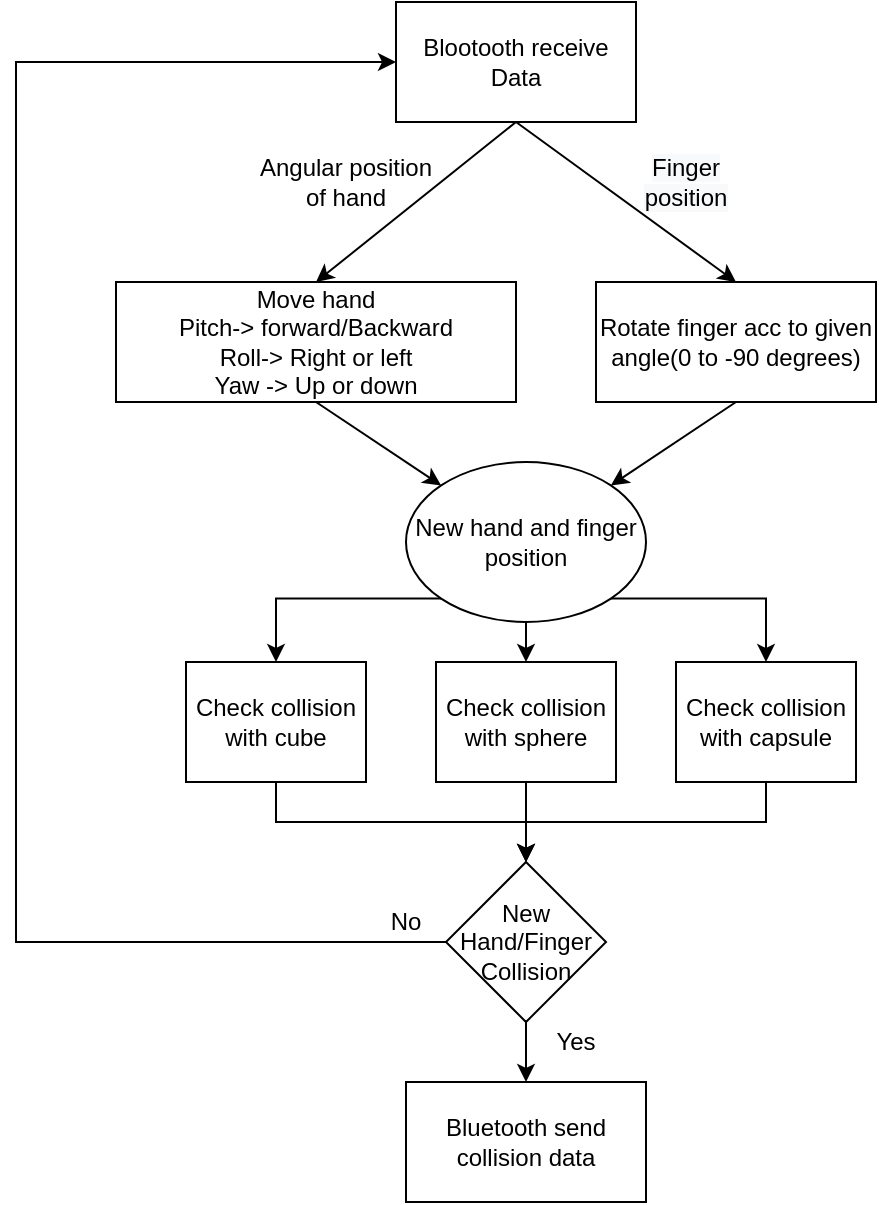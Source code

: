 <mxfile version="14.4.5" type="device" pages="2"><diagram id="uCktvgikKHHd7o83SUEk" name="Page-1"><mxGraphModel dx="868" dy="412" grid="1" gridSize="10" guides="1" tooltips="1" connect="1" arrows="1" fold="1" page="1" pageScale="1" pageWidth="850" pageHeight="1100" math="0" shadow="0"><root><mxCell id="0"/><mxCell id="1" parent="0"/><mxCell id="NfKzmnlS7463or_cI3T0-2" value="Blootooth receive Data" style="rounded=0;whiteSpace=wrap;html=1;" vertex="1" parent="1"><mxGeometry x="300" y="380" width="120" height="60" as="geometry"/></mxCell><mxCell id="NfKzmnlS7463or_cI3T0-5" value="Move hand &lt;br&gt;Pitch-&amp;gt; forward/Backward&lt;br&gt;Roll-&amp;gt; Right or left&lt;br&gt;Yaw -&amp;gt; Up or down" style="rounded=0;whiteSpace=wrap;html=1;" vertex="1" parent="1"><mxGeometry x="160" y="520" width="200" height="60" as="geometry"/></mxCell><mxCell id="NfKzmnlS7463or_cI3T0-6" value="Rotate finger acc to given angle(0 to -90 degrees)" style="rounded=0;whiteSpace=wrap;html=1;" vertex="1" parent="1"><mxGeometry x="400" y="520" width="140" height="60" as="geometry"/></mxCell><mxCell id="NfKzmnlS7463or_cI3T0-28" style="edgeStyle=orthogonalEdgeStyle;rounded=0;orthogonalLoop=1;jettySize=auto;html=1;exitX=0.5;exitY=1;exitDx=0;exitDy=0;" edge="1" parent="1" source="NfKzmnlS7463or_cI3T0-7" target="NfKzmnlS7463or_cI3T0-14"><mxGeometry relative="1" as="geometry"/></mxCell><mxCell id="NfKzmnlS7463or_cI3T0-7" value="Check collision with cube" style="rounded=0;whiteSpace=wrap;html=1;" vertex="1" parent="1"><mxGeometry x="195" y="710" width="90" height="60" as="geometry"/></mxCell><mxCell id="NfKzmnlS7463or_cI3T0-29" style="edgeStyle=orthogonalEdgeStyle;rounded=0;orthogonalLoop=1;jettySize=auto;html=1;exitX=0.5;exitY=1;exitDx=0;exitDy=0;entryX=0.5;entryY=0;entryDx=0;entryDy=0;" edge="1" parent="1" source="NfKzmnlS7463or_cI3T0-9" target="NfKzmnlS7463or_cI3T0-14"><mxGeometry relative="1" as="geometry"/></mxCell><mxCell id="NfKzmnlS7463or_cI3T0-9" value="Check collision with sphere" style="rounded=0;whiteSpace=wrap;html=1;" vertex="1" parent="1"><mxGeometry x="320" y="710" width="90" height="60" as="geometry"/></mxCell><mxCell id="NfKzmnlS7463or_cI3T0-30" style="edgeStyle=orthogonalEdgeStyle;rounded=0;orthogonalLoop=1;jettySize=auto;html=1;exitX=0.5;exitY=1;exitDx=0;exitDy=0;entryX=0.5;entryY=0;entryDx=0;entryDy=0;" edge="1" parent="1" source="NfKzmnlS7463or_cI3T0-10" target="NfKzmnlS7463or_cI3T0-14"><mxGeometry relative="1" as="geometry"><mxPoint x="360" y="810" as="targetPoint"/></mxGeometry></mxCell><mxCell id="NfKzmnlS7463or_cI3T0-10" value="Check collision with capsule" style="rounded=0;whiteSpace=wrap;html=1;" vertex="1" parent="1"><mxGeometry x="440" y="710" width="90" height="60" as="geometry"/></mxCell><mxCell id="NfKzmnlS7463or_cI3T0-24" style="edgeStyle=orthogonalEdgeStyle;rounded=0;orthogonalLoop=1;jettySize=auto;html=1;exitX=0;exitY=1;exitDx=0;exitDy=0;entryX=0.5;entryY=0;entryDx=0;entryDy=0;" edge="1" parent="1" source="NfKzmnlS7463or_cI3T0-11" target="NfKzmnlS7463or_cI3T0-7"><mxGeometry relative="1" as="geometry"/></mxCell><mxCell id="NfKzmnlS7463or_cI3T0-25" style="edgeStyle=orthogonalEdgeStyle;rounded=0;orthogonalLoop=1;jettySize=auto;html=1;exitX=0.5;exitY=1;exitDx=0;exitDy=0;entryX=0.5;entryY=0;entryDx=0;entryDy=0;" edge="1" parent="1" source="NfKzmnlS7463or_cI3T0-11" target="NfKzmnlS7463or_cI3T0-9"><mxGeometry relative="1" as="geometry"/></mxCell><mxCell id="NfKzmnlS7463or_cI3T0-26" style="edgeStyle=orthogonalEdgeStyle;rounded=0;orthogonalLoop=1;jettySize=auto;html=1;exitX=1;exitY=1;exitDx=0;exitDy=0;entryX=0.5;entryY=0;entryDx=0;entryDy=0;" edge="1" parent="1" source="NfKzmnlS7463or_cI3T0-11" target="NfKzmnlS7463or_cI3T0-10"><mxGeometry relative="1" as="geometry"/></mxCell><mxCell id="NfKzmnlS7463or_cI3T0-11" value="New hand and finger position" style="ellipse;whiteSpace=wrap;html=1;" vertex="1" parent="1"><mxGeometry x="305" y="610" width="120" height="80" as="geometry"/></mxCell><mxCell id="NfKzmnlS7463or_cI3T0-12" value="Bluetooth send collision data" style="rounded=0;whiteSpace=wrap;html=1;" vertex="1" parent="1"><mxGeometry x="305" y="920" width="120" height="60" as="geometry"/></mxCell><mxCell id="NfKzmnlS7463or_cI3T0-27" style="edgeStyle=orthogonalEdgeStyle;rounded=0;orthogonalLoop=1;jettySize=auto;html=1;exitX=0;exitY=0.5;exitDx=0;exitDy=0;entryX=0;entryY=0.5;entryDx=0;entryDy=0;" edge="1" parent="1" source="NfKzmnlS7463or_cI3T0-14" target="NfKzmnlS7463or_cI3T0-2"><mxGeometry relative="1" as="geometry"><Array as="points"><mxPoint x="110" y="850"/><mxPoint x="110" y="410"/></Array></mxGeometry></mxCell><mxCell id="NfKzmnlS7463or_cI3T0-31" style="edgeStyle=orthogonalEdgeStyle;rounded=0;orthogonalLoop=1;jettySize=auto;html=1;exitX=0.5;exitY=1;exitDx=0;exitDy=0;entryX=0.5;entryY=0;entryDx=0;entryDy=0;" edge="1" parent="1" source="NfKzmnlS7463or_cI3T0-14" target="NfKzmnlS7463or_cI3T0-12"><mxGeometry relative="1" as="geometry"/></mxCell><mxCell id="NfKzmnlS7463or_cI3T0-14" value="New&lt;br&gt;Hand/Finger Collision" style="rhombus;whiteSpace=wrap;html=1;" vertex="1" parent="1"><mxGeometry x="325" y="810" width="80" height="80" as="geometry"/></mxCell><mxCell id="NfKzmnlS7463or_cI3T0-16" value="" style="endArrow=classic;html=1;exitX=0.5;exitY=1;exitDx=0;exitDy=0;entryX=0.5;entryY=0;entryDx=0;entryDy=0;" edge="1" parent="1" source="NfKzmnlS7463or_cI3T0-2" target="NfKzmnlS7463or_cI3T0-5"><mxGeometry width="50" height="50" relative="1" as="geometry"><mxPoint x="400" y="610" as="sourcePoint"/><mxPoint x="450" y="560" as="targetPoint"/></mxGeometry></mxCell><mxCell id="NfKzmnlS7463or_cI3T0-17" value="" style="endArrow=classic;html=1;exitX=0.5;exitY=1;exitDx=0;exitDy=0;entryX=0.5;entryY=0;entryDx=0;entryDy=0;" edge="1" parent="1" source="NfKzmnlS7463or_cI3T0-2" target="NfKzmnlS7463or_cI3T0-6"><mxGeometry width="50" height="50" relative="1" as="geometry"><mxPoint x="370" y="450" as="sourcePoint"/><mxPoint x="280" y="550" as="targetPoint"/></mxGeometry></mxCell><mxCell id="NfKzmnlS7463or_cI3T0-18" value="&#10;&#10;&lt;span style=&quot;color: rgb(0, 0, 0); font-family: helvetica; font-size: 12px; font-style: normal; font-weight: 400; letter-spacing: normal; text-align: center; text-indent: 0px; text-transform: none; word-spacing: 0px; background-color: rgb(248, 249, 250); display: inline; float: none;&quot;&gt;Finger position&lt;/span&gt;&#10;&#10;" style="text;html=1;strokeColor=none;fillColor=none;align=center;verticalAlign=middle;whiteSpace=wrap;rounded=0;" vertex="1" parent="1"><mxGeometry x="425" y="460" width="40" height="20" as="geometry"/></mxCell><mxCell id="NfKzmnlS7463or_cI3T0-19" value="Angular position of hand&lt;span style=&quot;color: rgba(0 , 0 , 0 , 0) ; font-family: monospace ; font-size: 0px&quot;&gt;%3CmxGraphModel%3E%3Croot%3E%3CmxCell%20id%3D%220%22%2F%3E%3CmxCell%20id%3D%221%22%20parent%3D%220%22%2F%3E%3CmxCell%20id%3D%222%22%20value%3D%22Blootooth%20receive%20Data%22%20style%3D%22rounded%3D0%3BwhiteSpace%3Dwrap%3Bhtml%3D1%3B%22%20vertex%3D%221%22%20parent%3D%221%22%3E%3CmxGeometry%20x%3D%22300%22%20y%3D%22380%22%20width%3D%22120%22%20height%3D%2260%22%20as%3D%22geometry%22%2F%3E%3C%2FmxCell%3E%3C%2Froot%3E%3C%2FmxGraphModel%3E&lt;/span&gt;" style="text;html=1;strokeColor=none;fillColor=none;align=center;verticalAlign=middle;whiteSpace=wrap;rounded=0;" vertex="1" parent="1"><mxGeometry x="230" y="460" width="90" height="20" as="geometry"/></mxCell><mxCell id="NfKzmnlS7463or_cI3T0-21" value="" style="endArrow=classic;html=1;entryX=1;entryY=0;entryDx=0;entryDy=0;exitX=0.5;exitY=1;exitDx=0;exitDy=0;" edge="1" parent="1" source="NfKzmnlS7463or_cI3T0-6" target="NfKzmnlS7463or_cI3T0-11"><mxGeometry width="50" height="50" relative="1" as="geometry"><mxPoint x="400" y="620" as="sourcePoint"/><mxPoint x="450" y="570" as="targetPoint"/></mxGeometry></mxCell><mxCell id="NfKzmnlS7463or_cI3T0-22" value="" style="endArrow=classic;html=1;entryX=0;entryY=0;entryDx=0;entryDy=0;exitX=0.5;exitY=1;exitDx=0;exitDy=0;" edge="1" parent="1" source="NfKzmnlS7463or_cI3T0-5" target="NfKzmnlS7463or_cI3T0-11"><mxGeometry width="50" height="50" relative="1" as="geometry"><mxPoint x="480" y="590" as="sourcePoint"/><mxPoint x="417.426" y="631.716" as="targetPoint"/></mxGeometry></mxCell><mxCell id="NfKzmnlS7463or_cI3T0-32" value="Yes" style="text;html=1;strokeColor=none;fillColor=none;align=center;verticalAlign=middle;whiteSpace=wrap;rounded=0;" vertex="1" parent="1"><mxGeometry x="370" y="890" width="40" height="20" as="geometry"/></mxCell><mxCell id="NfKzmnlS7463or_cI3T0-34" value="No" style="text;html=1;strokeColor=none;fillColor=none;align=center;verticalAlign=middle;whiteSpace=wrap;rounded=0;" vertex="1" parent="1"><mxGeometry x="285" y="830" width="40" height="20" as="geometry"/></mxCell></root></mxGraphModel></diagram><diagram name="Copy of Page-1" id="UAaJKOApwYz-eJLGIa_n"><mxGraphModel dx="868" dy="412" grid="1" gridSize="10" guides="1" tooltips="1" connect="1" arrows="1" fold="1" page="1" pageScale="1" pageWidth="850" pageHeight="1100" math="0" shadow="0"><root><mxCell id="0JOh7F9QRRSFSpIfWlhO-0"/><mxCell id="0JOh7F9QRRSFSpIfWlhO-1" parent="0JOh7F9QRRSFSpIfWlhO-0"/><mxCell id="0JOh7F9QRRSFSpIfWlhO-29" style="edgeStyle=orthogonalEdgeStyle;rounded=0;orthogonalLoop=1;jettySize=auto;html=1;exitX=0.5;exitY=1;exitDx=0;exitDy=0;entryX=0.5;entryY=0;entryDx=0;entryDy=0;" edge="1" parent="0JOh7F9QRRSFSpIfWlhO-1" source="0JOh7F9QRRSFSpIfWlhO-3" target="0JOh7F9QRRSFSpIfWlhO-28"><mxGeometry relative="1" as="geometry"/></mxCell><mxCell id="0JOh7F9QRRSFSpIfWlhO-3" value="Read and process IMU data to find angle" style="rounded=0;whiteSpace=wrap;html=1;" vertex="1" parent="0JOh7F9QRRSFSpIfWlhO-1"><mxGeometry x="525" y="430" width="120" height="60" as="geometry"/></mxCell><mxCell id="0JOh7F9QRRSFSpIfWlhO-36" style="edgeStyle=orthogonalEdgeStyle;rounded=0;orthogonalLoop=1;jettySize=auto;html=1;entryX=0.5;entryY=0;entryDx=0;entryDy=0;" edge="1" parent="0JOh7F9QRRSFSpIfWlhO-1" source="0JOh7F9QRRSFSpIfWlhO-4" target="0JOh7F9QRRSFSpIfWlhO-35"><mxGeometry relative="1" as="geometry"/></mxCell><mxCell id="0JOh7F9QRRSFSpIfWlhO-4" value="Read Data and lock corresponding finger/ turn on vibration motor" style="rounded=0;whiteSpace=wrap;html=1;" vertex="1" parent="0JOh7F9QRRSFSpIfWlhO-1"><mxGeometry x="280" y="480" width="140" height="60" as="geometry"/></mxCell><mxCell id="0JOh7F9QRRSFSpIfWlhO-15" value="Bluetooth send hand and finger angle" style="rounded=0;whiteSpace=wrap;html=1;" vertex="1" parent="0JOh7F9QRRSFSpIfWlhO-1"><mxGeometry x="525" y="590" width="120" height="60" as="geometry"/></mxCell><mxCell id="0JOh7F9QRRSFSpIfWlhO-17" style="edgeStyle=orthogonalEdgeStyle;rounded=0;orthogonalLoop=1;jettySize=auto;html=1;exitX=0.5;exitY=1;exitDx=0;exitDy=0;entryX=0.5;entryY=0;entryDx=0;entryDy=0;" edge="1" parent="0JOh7F9QRRSFSpIfWlhO-1" source="0JOh7F9QRRSFSpIfWlhO-28" target="0JOh7F9QRRSFSpIfWlhO-15"><mxGeometry relative="1" as="geometry"><mxPoint x="600" y="600" as="sourcePoint"/></mxGeometry></mxCell><mxCell id="0JOh7F9QRRSFSpIfWlhO-20" value="" style="endArrow=classic;html=1;exitX=0.5;exitY=1;exitDx=0;exitDy=0;entryX=0.5;entryY=0;entryDx=0;entryDy=0;" edge="1" parent="0JOh7F9QRRSFSpIfWlhO-1" source="0JOh7F9QRRSFSpIfWlhO-27" target="0JOh7F9QRRSFSpIfWlhO-4"><mxGeometry width="50" height="50" relative="1" as="geometry"><mxPoint x="360" y="440" as="sourcePoint"/><mxPoint x="280" y="550" as="targetPoint"/></mxGeometry></mxCell><mxCell id="0JOh7F9QRRSFSpIfWlhO-22" value="Yes" style="text;html=1;strokeColor=none;fillColor=none;align=center;verticalAlign=middle;whiteSpace=wrap;rounded=0;" vertex="1" parent="0JOh7F9QRRSFSpIfWlhO-1"><mxGeometry x="355" y="450" width="20" height="20" as="geometry"/></mxCell><mxCell id="0JOh7F9QRRSFSpIfWlhO-26" value="No" style="text;html=1;strokeColor=none;fillColor=none;align=center;verticalAlign=middle;whiteSpace=wrap;rounded=0;" vertex="1" parent="0JOh7F9QRRSFSpIfWlhO-1"><mxGeometry x="520" y="540" width="40" height="20" as="geometry"/></mxCell><mxCell id="0JOh7F9QRRSFSpIfWlhO-31" style="edgeStyle=orthogonalEdgeStyle;rounded=0;orthogonalLoop=1;jettySize=auto;html=1;exitX=1;exitY=0.5;exitDx=0;exitDy=0;" edge="1" parent="0JOh7F9QRRSFSpIfWlhO-1" source="0JOh7F9QRRSFSpIfWlhO-27"><mxGeometry relative="1" as="geometry"><mxPoint x="350" y="550" as="targetPoint"/><Array as="points"><mxPoint x="460" y="410"/><mxPoint x="460" y="550"/></Array></mxGeometry></mxCell><mxCell id="0JOh7F9QRRSFSpIfWlhO-27" value="Bluetooth data available?" style="rhombus;whiteSpace=wrap;html=1;" vertex="1" parent="0JOh7F9QRRSFSpIfWlhO-1"><mxGeometry x="300" y="370" width="100" height="80" as="geometry"/></mxCell><mxCell id="0JOh7F9QRRSFSpIfWlhO-28" value="Read capacitive sensor data and find finger angle" style="rounded=0;whiteSpace=wrap;html=1;" vertex="1" parent="0JOh7F9QRRSFSpIfWlhO-1"><mxGeometry x="525" y="510" width="120" height="60" as="geometry"/></mxCell><mxCell id="0JOh7F9QRRSFSpIfWlhO-33" value="No" style="text;html=1;strokeColor=none;fillColor=none;align=center;verticalAlign=middle;whiteSpace=wrap;rounded=0;" vertex="1" parent="0JOh7F9QRRSFSpIfWlhO-1"><mxGeometry x="410" y="390" width="20" height="20" as="geometry"/></mxCell><mxCell id="0JOh7F9QRRSFSpIfWlhO-34" value="Unlock corresponding fingers" style="rounded=0;whiteSpace=wrap;html=1;" vertex="1" parent="0JOh7F9QRRSFSpIfWlhO-1"><mxGeometry x="300" y="670" width="100" height="60" as="geometry"/></mxCell><mxCell id="0JOh7F9QRRSFSpIfWlhO-37" style="edgeStyle=orthogonalEdgeStyle;rounded=0;orthogonalLoop=1;jettySize=auto;html=1;exitX=0.5;exitY=1;exitDx=0;exitDy=0;entryX=0.5;entryY=0;entryDx=0;entryDy=0;" edge="1" parent="0JOh7F9QRRSFSpIfWlhO-1" source="0JOh7F9QRRSFSpIfWlhO-35" target="0JOh7F9QRRSFSpIfWlhO-34"><mxGeometry relative="1" as="geometry"/></mxCell><mxCell id="0JOh7F9QRRSFSpIfWlhO-38" style="edgeStyle=orthogonalEdgeStyle;rounded=0;orthogonalLoop=1;jettySize=auto;html=1;" edge="1" parent="0JOh7F9QRRSFSpIfWlhO-1" source="0JOh7F9QRRSFSpIfWlhO-35"><mxGeometry relative="1" as="geometry"><mxPoint x="350" y="740" as="targetPoint"/><Array as="points"><mxPoint x="460" y="610"/><mxPoint x="460" y="740"/></Array></mxGeometry></mxCell><mxCell id="0JOh7F9QRRSFSpIfWlhO-35" value="Any &lt;br&gt;finger locked&lt;br&gt;&amp;nbsp;and user tries&lt;br&gt;&amp;nbsp;to unlock?" style="rhombus;whiteSpace=wrap;html=1;" vertex="1" parent="0JOh7F9QRRSFSpIfWlhO-1"><mxGeometry x="290" y="570" width="120" height="80" as="geometry"/></mxCell><mxCell id="0JOh7F9QRRSFSpIfWlhO-40" value="No" style="text;html=1;strokeColor=none;fillColor=none;align=center;verticalAlign=middle;whiteSpace=wrap;rounded=0;" vertex="1" parent="0JOh7F9QRRSFSpIfWlhO-1"><mxGeometry x="405" y="590" width="20" height="20" as="geometry"/></mxCell><mxCell id="0JOh7F9QRRSFSpIfWlhO-41" value="Yes" style="text;html=1;strokeColor=none;fillColor=none;align=center;verticalAlign=middle;whiteSpace=wrap;rounded=0;" vertex="1" parent="0JOh7F9QRRSFSpIfWlhO-1"><mxGeometry x="355" y="650" width="20" height="20" as="geometry"/></mxCell><mxCell id="0JOh7F9QRRSFSpIfWlhO-44" value="" style="endArrow=none;html=1;exitX=0.5;exitY=1;exitDx=0;exitDy=0;edgeStyle=orthogonalEdgeStyle;rounded=0;" edge="1" parent="0JOh7F9QRRSFSpIfWlhO-1"><mxGeometry width="50" height="50" relative="1" as="geometry"><mxPoint x="340" y="730" as="sourcePoint"/><mxPoint x="490" y="440" as="targetPoint"/><Array as="points"><mxPoint x="350" y="730"/><mxPoint x="350" y="760"/><mxPoint x="490" y="760"/></Array></mxGeometry></mxCell><mxCell id="0JOh7F9QRRSFSpIfWlhO-45" value="" style="endArrow=classic;html=1;entryX=0.5;entryY=0;entryDx=0;entryDy=0;edgeStyle=orthogonalEdgeStyle;rounded=0;" edge="1" parent="0JOh7F9QRRSFSpIfWlhO-1" target="0JOh7F9QRRSFSpIfWlhO-3"><mxGeometry width="50" height="50" relative="1" as="geometry"><mxPoint x="490" y="450" as="sourcePoint"/><mxPoint x="575" y="430" as="targetPoint"/><Array as="points"><mxPoint x="490" y="400"/><mxPoint x="585" y="400"/></Array></mxGeometry></mxCell></root></mxGraphModel></diagram></mxfile>